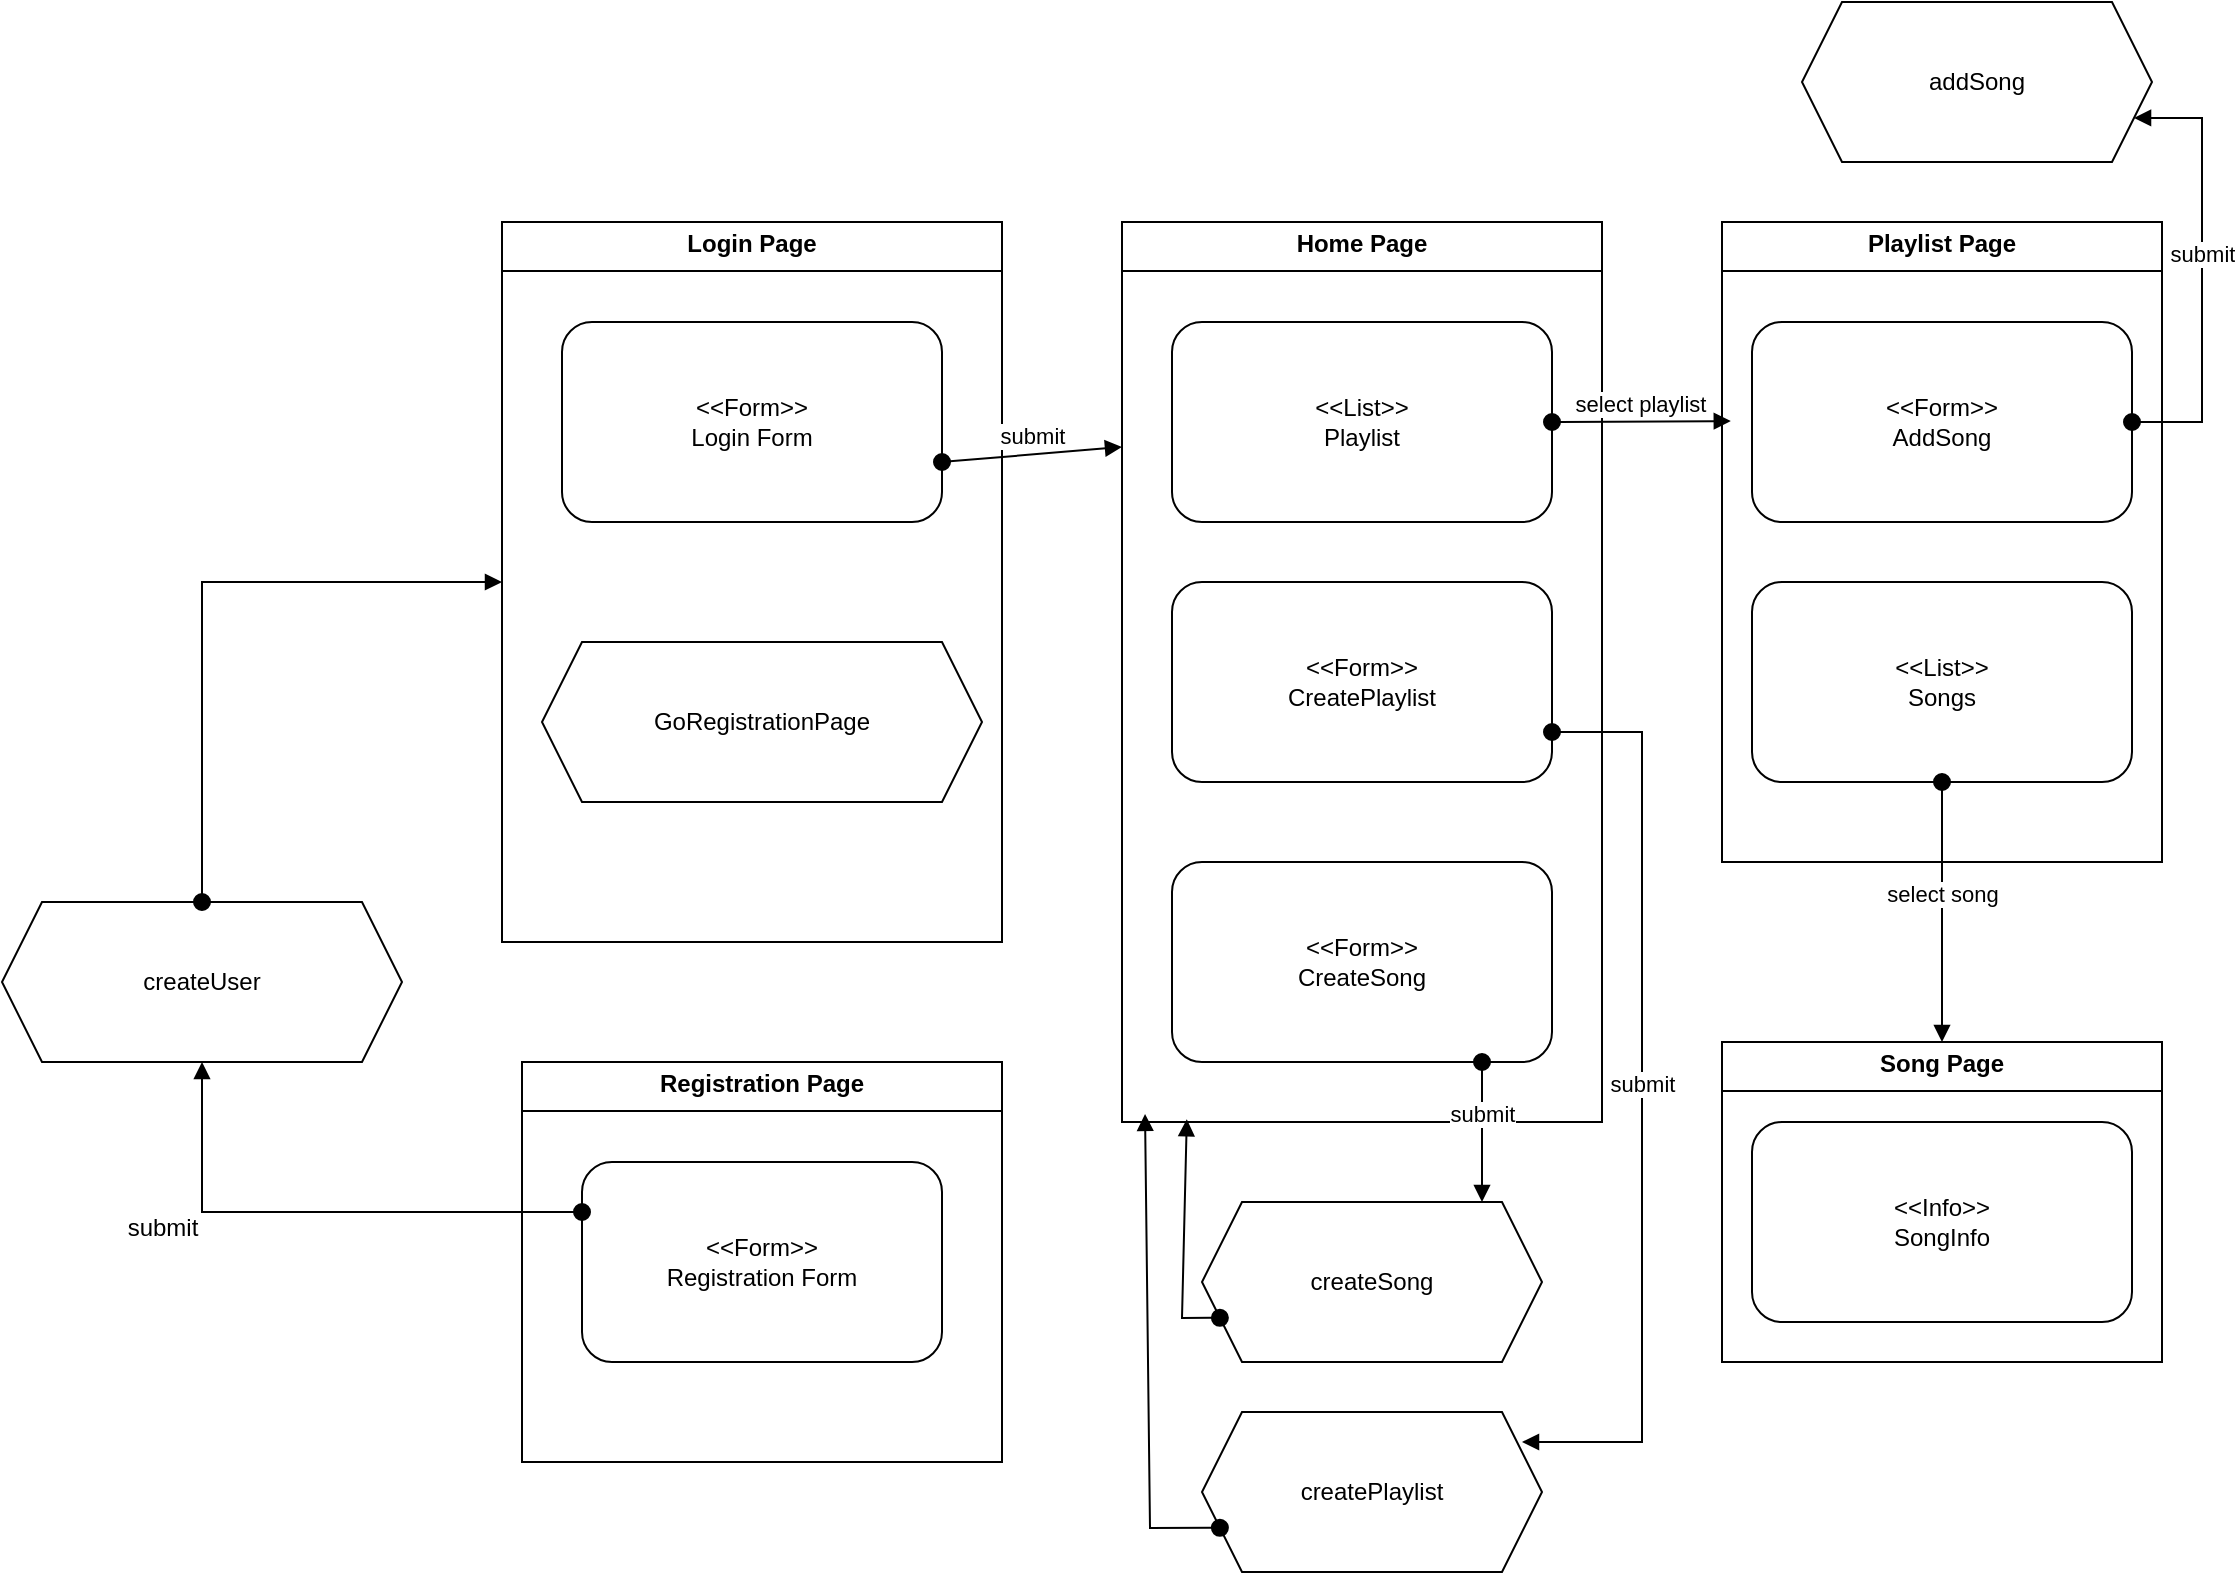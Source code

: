 <mxfile version="28.0.5">
  <diagram name="Pagina-1" id="VtQWf4U27ft-WzRDXPcL">
    <mxGraphModel dx="2135" dy="892" grid="1" gridSize="10" guides="1" tooltips="1" connect="1" arrows="1" fold="1" page="1" pageScale="1" pageWidth="827" pageHeight="1169" math="0" shadow="0">
      <root>
        <mxCell id="0" />
        <mxCell id="1" parent="0" />
        <mxCell id="sYXojlJHBc_Nb5jjLSPj-1" value="&lt;p style=&quot;margin:0px;margin-top:4px;text-align:center;&quot;&gt;&lt;b&gt;Login Page&lt;/b&gt;&lt;/p&gt;&lt;hr size=&quot;1&quot; style=&quot;border-style:solid;&quot;&gt;&lt;div style=&quot;height:2px;&quot;&gt;&lt;/div&gt;" style="verticalAlign=top;align=left;overflow=fill;html=1;whiteSpace=wrap;" vertex="1" parent="1">
          <mxGeometry x="660" y="440" width="250" height="360" as="geometry" />
        </mxCell>
        <mxCell id="sYXojlJHBc_Nb5jjLSPj-2" value="&lt;p style=&quot;margin:0px;margin-top:4px;text-align:center;&quot;&gt;&lt;b&gt;Home Page&lt;/b&gt;&lt;/p&gt;&lt;hr size=&quot;1&quot; style=&quot;border-style:solid;&quot;&gt;&lt;div style=&quot;height:2px;&quot;&gt;&lt;/div&gt;" style="verticalAlign=top;align=left;overflow=fill;html=1;whiteSpace=wrap;" vertex="1" parent="1">
          <mxGeometry x="970" y="440" width="240" height="450" as="geometry" />
        </mxCell>
        <mxCell id="sYXojlJHBc_Nb5jjLSPj-3" value="&lt;p style=&quot;margin:0px;margin-top:4px;text-align:center;&quot;&gt;&lt;b&gt;Registration Page&lt;/b&gt;&lt;/p&gt;&lt;hr size=&quot;1&quot; style=&quot;border-style:solid;&quot;&gt;&lt;div style=&quot;height:2px;&quot;&gt;&lt;/div&gt;" style="verticalAlign=top;align=left;overflow=fill;html=1;whiteSpace=wrap;" vertex="1" parent="1">
          <mxGeometry x="670" y="860" width="240" height="200" as="geometry" />
        </mxCell>
        <mxCell id="sYXojlJHBc_Nb5jjLSPj-4" value="&lt;p style=&quot;margin:0px;margin-top:4px;text-align:center;&quot;&gt;&lt;b&gt;Playlist Page&lt;/b&gt;&lt;/p&gt;&lt;hr size=&quot;1&quot; style=&quot;border-style:solid;&quot;&gt;&lt;div style=&quot;height:2px;&quot;&gt;&lt;/div&gt;" style="verticalAlign=top;align=left;overflow=fill;html=1;whiteSpace=wrap;" vertex="1" parent="1">
          <mxGeometry x="1270" y="440" width="220" height="320" as="geometry" />
        </mxCell>
        <mxCell id="sYXojlJHBc_Nb5jjLSPj-5" value="&lt;p style=&quot;margin:0px;margin-top:4px;text-align:center;&quot;&gt;&lt;b&gt;Song Page&lt;/b&gt;&lt;/p&gt;&lt;hr size=&quot;1&quot; style=&quot;border-style:solid;&quot;&gt;&lt;div style=&quot;height:2px;&quot;&gt;&lt;/div&gt;" style="verticalAlign=top;align=left;overflow=fill;html=1;whiteSpace=wrap;" vertex="1" parent="1">
          <mxGeometry x="1270" y="850" width="220" height="160" as="geometry" />
        </mxCell>
        <mxCell id="sYXojlJHBc_Nb5jjLSPj-6" value="&lt;div&gt;&amp;lt;&amp;lt;Form&amp;gt;&amp;gt;&lt;/div&gt;&lt;div&gt;Login Form&lt;/div&gt;" style="rounded=1;whiteSpace=wrap;html=1;" vertex="1" parent="1">
          <mxGeometry x="690" y="490" width="190" height="100" as="geometry" />
        </mxCell>
        <mxCell id="sYXojlJHBc_Nb5jjLSPj-7" value="GoRegistrationPage" style="shape=hexagon;perimeter=hexagonPerimeter2;whiteSpace=wrap;html=1;fixedSize=1;" vertex="1" parent="1">
          <mxGeometry x="680" y="650" width="220" height="80" as="geometry" />
        </mxCell>
        <mxCell id="sYXojlJHBc_Nb5jjLSPj-8" value="createUser" style="shape=hexagon;perimeter=hexagonPerimeter2;whiteSpace=wrap;html=1;fixedSize=1;" vertex="1" parent="1">
          <mxGeometry x="410" y="780" width="200" height="80" as="geometry" />
        </mxCell>
        <mxCell id="sYXojlJHBc_Nb5jjLSPj-9" value="&lt;div&gt;&amp;lt;&amp;lt;Form&amp;gt;&amp;gt;&lt;/div&gt;&lt;div&gt;Registration Form&lt;/div&gt;" style="rounded=1;whiteSpace=wrap;html=1;" vertex="1" parent="1">
          <mxGeometry x="700" y="910" width="180" height="100" as="geometry" />
        </mxCell>
        <mxCell id="sYXojlJHBc_Nb5jjLSPj-10" value="&lt;div&gt;&amp;lt;&amp;lt;List&amp;gt;&amp;gt;&lt;/div&gt;&lt;div&gt;Playlist&lt;/div&gt;" style="rounded=1;whiteSpace=wrap;html=1;" vertex="1" parent="1">
          <mxGeometry x="995" y="490" width="190" height="100" as="geometry" />
        </mxCell>
        <mxCell id="sYXojlJHBc_Nb5jjLSPj-11" value="&lt;div&gt;&amp;lt;&amp;lt;Form&amp;gt;&amp;gt;&lt;/div&gt;&lt;div&gt;CreatePlaylist&lt;/div&gt;" style="rounded=1;whiteSpace=wrap;html=1;" vertex="1" parent="1">
          <mxGeometry x="995" y="620" width="190" height="100" as="geometry" />
        </mxCell>
        <mxCell id="sYXojlJHBc_Nb5jjLSPj-12" value="&lt;div&gt;&amp;lt;&amp;lt;Form&amp;gt;&amp;gt;&lt;/div&gt;&lt;div&gt;CreateSong&lt;/div&gt;" style="rounded=1;whiteSpace=wrap;html=1;" vertex="1" parent="1">
          <mxGeometry x="995" y="760" width="190" height="100" as="geometry" />
        </mxCell>
        <mxCell id="sYXojlJHBc_Nb5jjLSPj-13" value="&lt;div&gt;&amp;lt;&amp;lt;Form&amp;gt;&amp;gt;&lt;/div&gt;&lt;div&gt;AddSong&lt;/div&gt;" style="rounded=1;whiteSpace=wrap;html=1;" vertex="1" parent="1">
          <mxGeometry x="1285" y="490" width="190" height="100" as="geometry" />
        </mxCell>
        <mxCell id="sYXojlJHBc_Nb5jjLSPj-14" value="&lt;div&gt;&lt;div&gt;&amp;lt;&amp;lt;List&amp;gt;&amp;gt;&lt;/div&gt;&lt;div&gt;Songs&lt;/div&gt;&lt;/div&gt;" style="rounded=1;whiteSpace=wrap;html=1;" vertex="1" parent="1">
          <mxGeometry x="1285" y="620" width="190" height="100" as="geometry" />
        </mxCell>
        <mxCell id="sYXojlJHBc_Nb5jjLSPj-15" value="&lt;div&gt;&amp;lt;&amp;lt;Info&amp;gt;&amp;gt;&lt;/div&gt;&lt;div&gt;SongInfo&lt;/div&gt;" style="rounded=1;whiteSpace=wrap;html=1;" vertex="1" parent="1">
          <mxGeometry x="1285" y="890" width="190" height="100" as="geometry" />
        </mxCell>
        <mxCell id="sYXojlJHBc_Nb5jjLSPj-16" value="" style="html=1;verticalAlign=bottom;startArrow=oval;startFill=1;endArrow=block;startSize=8;curved=0;rounded=0;entryX=0.5;entryY=1;entryDx=0;entryDy=0;exitX=0;exitY=0.25;exitDx=0;exitDy=0;" edge="1" parent="1" source="sYXojlJHBc_Nb5jjLSPj-9" target="sYXojlJHBc_Nb5jjLSPj-8">
          <mxGeometry width="60" relative="1" as="geometry">
            <mxPoint x="540" y="970" as="sourcePoint" />
            <mxPoint x="920" y="850" as="targetPoint" />
            <Array as="points">
              <mxPoint x="510" y="935" />
            </Array>
          </mxGeometry>
        </mxCell>
        <mxCell id="sYXojlJHBc_Nb5jjLSPj-17" value="" style="html=1;verticalAlign=bottom;startArrow=oval;startFill=1;endArrow=block;startSize=8;curved=0;rounded=0;exitX=0.5;exitY=0;exitDx=0;exitDy=0;entryX=0;entryY=0.5;entryDx=0;entryDy=0;" edge="1" parent="1" source="sYXojlJHBc_Nb5jjLSPj-8" target="sYXojlJHBc_Nb5jjLSPj-1">
          <mxGeometry width="60" relative="1" as="geometry">
            <mxPoint x="510" y="630" as="sourcePoint" />
            <mxPoint x="570" y="630" as="targetPoint" />
            <Array as="points">
              <mxPoint x="510" y="620" />
            </Array>
          </mxGeometry>
        </mxCell>
        <mxCell id="sYXojlJHBc_Nb5jjLSPj-18" value="submit" style="html=1;verticalAlign=bottom;startArrow=oval;startFill=1;endArrow=block;startSize=8;curved=0;rounded=0;entryX=0;entryY=0.25;entryDx=0;entryDy=0;" edge="1" parent="1" target="sYXojlJHBc_Nb5jjLSPj-2">
          <mxGeometry width="60" relative="1" as="geometry">
            <mxPoint x="880" y="560" as="sourcePoint" />
            <mxPoint x="940" y="560" as="targetPoint" />
          </mxGeometry>
        </mxCell>
        <mxCell id="sYXojlJHBc_Nb5jjLSPj-19" value="select playlist" style="html=1;verticalAlign=bottom;startArrow=oval;startFill=1;endArrow=block;startSize=8;curved=0;rounded=0;exitX=1;exitY=0.5;exitDx=0;exitDy=0;entryX=0.02;entryY=0.311;entryDx=0;entryDy=0;entryPerimeter=0;" edge="1" parent="1" source="sYXojlJHBc_Nb5jjLSPj-10" target="sYXojlJHBc_Nb5jjLSPj-4">
          <mxGeometry width="60" relative="1" as="geometry">
            <mxPoint x="1220" y="540" as="sourcePoint" />
            <mxPoint x="1280" y="540" as="targetPoint" />
          </mxGeometry>
        </mxCell>
        <mxCell id="sYXojlJHBc_Nb5jjLSPj-20" value="submit" style="html=1;verticalAlign=bottom;startArrow=oval;startFill=1;endArrow=block;startSize=8;curved=0;rounded=0;exitX=1;exitY=0.75;exitDx=0;exitDy=0;" edge="1" parent="1" source="sYXojlJHBc_Nb5jjLSPj-11">
          <mxGeometry width="60" relative="1" as="geometry">
            <mxPoint x="1610" y="700" as="sourcePoint" />
            <mxPoint x="1170" y="1050" as="targetPoint" />
            <Array as="points">
              <mxPoint x="1230" y="695" />
              <mxPoint x="1230" y="1050" />
            </Array>
          </mxGeometry>
        </mxCell>
        <mxCell id="sYXojlJHBc_Nb5jjLSPj-21" value="submit" style="html=1;verticalAlign=bottom;startArrow=oval;startFill=1;endArrow=block;startSize=8;curved=0;rounded=0;" edge="1" parent="1">
          <mxGeometry width="60" relative="1" as="geometry">
            <mxPoint x="1150" y="860" as="sourcePoint" />
            <mxPoint x="1150" y="930" as="targetPoint" />
          </mxGeometry>
        </mxCell>
        <mxCell id="sYXojlJHBc_Nb5jjLSPj-22" value="createSong" style="shape=hexagon;perimeter=hexagonPerimeter2;whiteSpace=wrap;html=1;fixedSize=1;" vertex="1" parent="1">
          <mxGeometry x="1010" y="930" width="170" height="80" as="geometry" />
        </mxCell>
        <mxCell id="sYXojlJHBc_Nb5jjLSPj-23" value="createPlaylist" style="shape=hexagon;perimeter=hexagonPerimeter2;whiteSpace=wrap;html=1;fixedSize=1;" vertex="1" parent="1">
          <mxGeometry x="1010" y="1035" width="170" height="80" as="geometry" />
        </mxCell>
        <mxCell id="sYXojlJHBc_Nb5jjLSPj-24" value="addSong" style="shape=hexagon;perimeter=hexagonPerimeter2;whiteSpace=wrap;html=1;fixedSize=1;" vertex="1" parent="1">
          <mxGeometry x="1310" y="330" width="175" height="80" as="geometry" />
        </mxCell>
        <mxCell id="sYXojlJHBc_Nb5jjLSPj-25" value="" style="html=1;verticalAlign=bottom;startArrow=oval;startFill=1;endArrow=block;startSize=8;curved=0;rounded=0;exitX=0;exitY=0.75;exitDx=0;exitDy=0;entryX=0.135;entryY=0.997;entryDx=0;entryDy=0;entryPerimeter=0;" edge="1" parent="1" source="sYXojlJHBc_Nb5jjLSPj-22" target="sYXojlJHBc_Nb5jjLSPj-2">
          <mxGeometry width="60" relative="1" as="geometry">
            <mxPoint x="980" y="920" as="sourcePoint" />
            <mxPoint x="1040" y="920" as="targetPoint" />
            <Array as="points">
              <mxPoint x="1000" y="988" />
            </Array>
          </mxGeometry>
        </mxCell>
        <mxCell id="sYXojlJHBc_Nb5jjLSPj-26" value="" style="html=1;verticalAlign=bottom;startArrow=oval;startFill=1;endArrow=block;startSize=8;curved=0;rounded=0;exitX=0;exitY=0.75;exitDx=0;exitDy=0;entryX=0.048;entryY=0.991;entryDx=0;entryDy=0;entryPerimeter=0;" edge="1" parent="1" source="sYXojlJHBc_Nb5jjLSPj-23" target="sYXojlJHBc_Nb5jjLSPj-2">
          <mxGeometry width="60" relative="1" as="geometry">
            <mxPoint x="1030" y="1100" as="sourcePoint" />
            <mxPoint x="1090" y="1100" as="targetPoint" />
            <Array as="points">
              <mxPoint x="984" y="1093" />
            </Array>
          </mxGeometry>
        </mxCell>
        <mxCell id="sYXojlJHBc_Nb5jjLSPj-27" value="select song" style="html=1;verticalAlign=bottom;startArrow=oval;startFill=1;endArrow=block;startSize=8;curved=0;rounded=0;exitX=0.5;exitY=1;exitDx=0;exitDy=0;entryX=0.5;entryY=0;entryDx=0;entryDy=0;" edge="1" parent="1" source="sYXojlJHBc_Nb5jjLSPj-14" target="sYXojlJHBc_Nb5jjLSPj-5">
          <mxGeometry width="60" relative="1" as="geometry">
            <mxPoint x="1470" y="560" as="sourcePoint" />
            <mxPoint x="1530" y="560" as="targetPoint" />
          </mxGeometry>
        </mxCell>
        <mxCell id="sYXojlJHBc_Nb5jjLSPj-28" value="submit" style="html=1;verticalAlign=bottom;startArrow=oval;startFill=1;endArrow=block;startSize=8;curved=0;rounded=0;exitX=1;exitY=0.5;exitDx=0;exitDy=0;entryX=1;entryY=0.75;entryDx=0;entryDy=0;" edge="1" parent="1" source="sYXojlJHBc_Nb5jjLSPj-13" target="sYXojlJHBc_Nb5jjLSPj-24">
          <mxGeometry width="60" relative="1" as="geometry">
            <mxPoint x="1540" y="690" as="sourcePoint" />
            <mxPoint x="1600" y="690" as="targetPoint" />
            <Array as="points">
              <mxPoint x="1510" y="540" />
              <mxPoint x="1510" y="388" />
            </Array>
          </mxGeometry>
        </mxCell>
        <mxCell id="sYXojlJHBc_Nb5jjLSPj-29" value="submit" style="text;html=1;align=center;verticalAlign=middle;resizable=0;points=[];autosize=1;strokeColor=none;fillColor=none;" vertex="1" parent="1">
          <mxGeometry x="460" y="928" width="60" height="30" as="geometry" />
        </mxCell>
      </root>
    </mxGraphModel>
  </diagram>
</mxfile>
